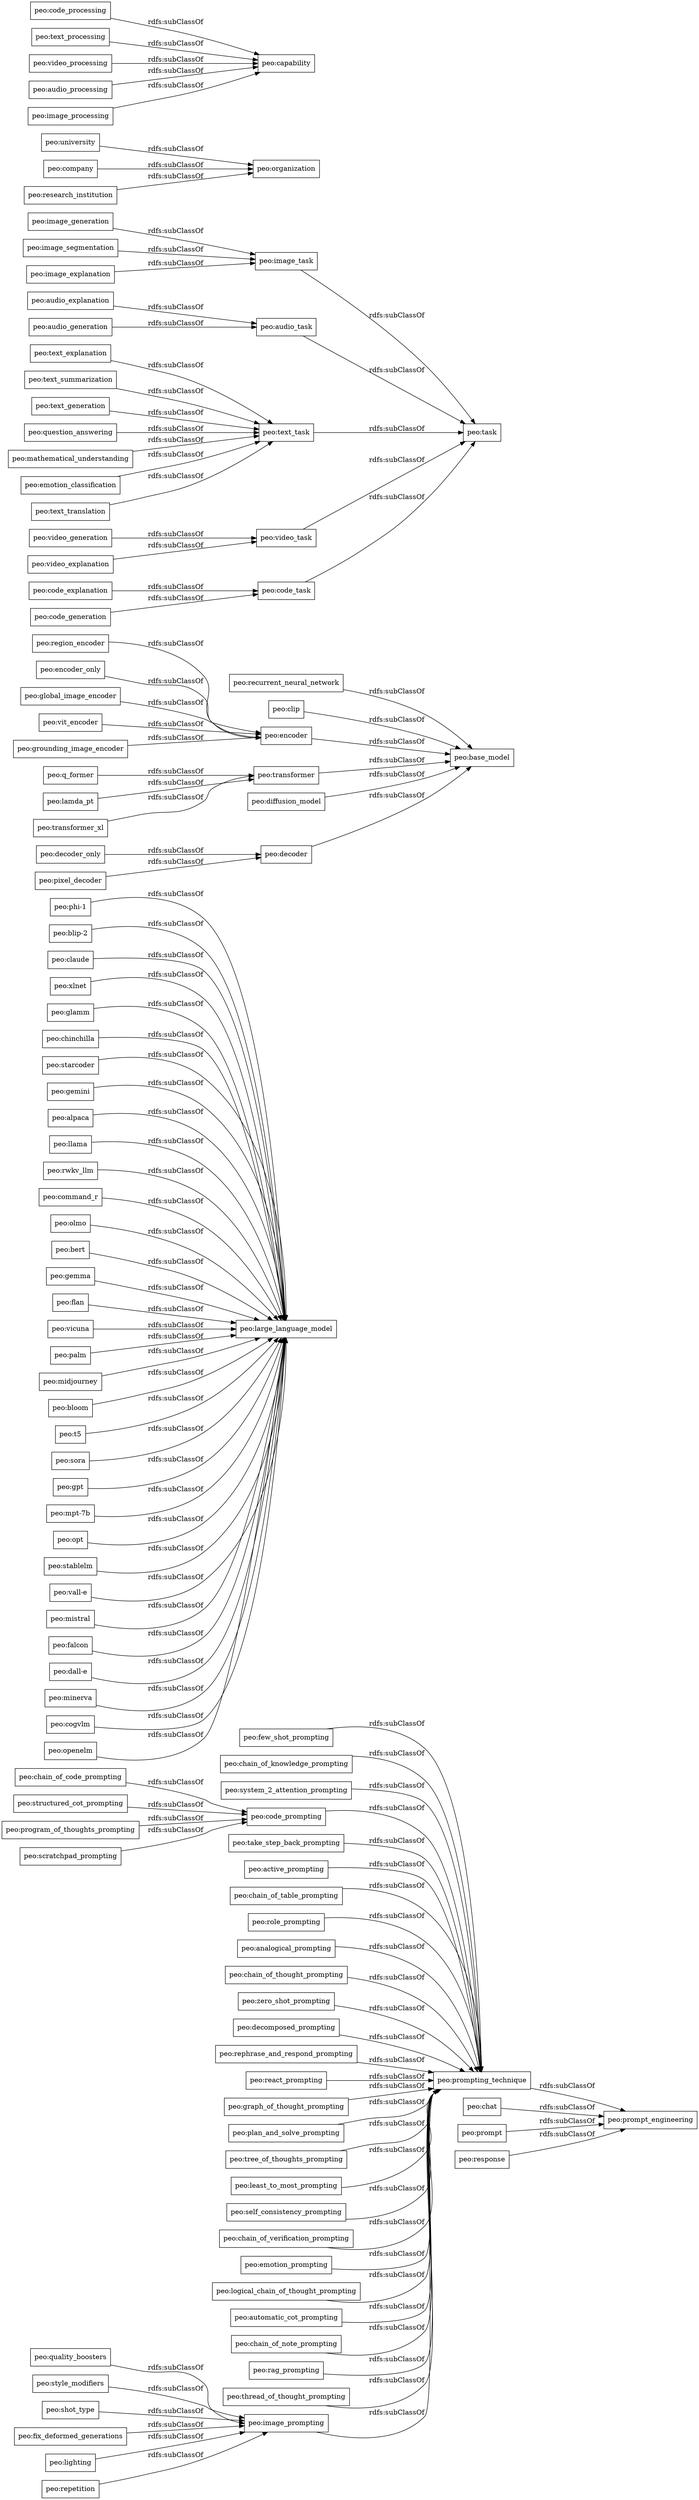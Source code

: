 digraph ar2dtool_diagram { 
rankdir=LR;
size="1000"
node [shape = rectangle, color="black"]; "peo:few_shot_prompting" "peo:chain_of_knowledge_prompting" "peo:phi-1" "peo:blip-2" "peo:quality_boosters" "peo:decoder" "peo:code_task" "peo:region_encoder" "peo:claude" "peo:xlnet" "peo:video_generation" "peo:glamm" "peo:text_explanation" "peo:chinchilla" "peo:style_modifiers" "peo:encoder_only" "peo:system_2_attention_prompting" "peo:code_prompting" "peo:chain_of_code_prompting" "peo:starcoder" "peo:organization" "peo:code_processing" "peo:q_former" "peo:global_image_encoder" "peo:gemini" "peo:take_step_back_prompting" "peo:image_task" "peo:alpaca" "peo:prompt_engineering" "peo:active_prompting" "peo:chain_of_table_prompting" "peo:role_prompting" "peo:analogical_prompting" "peo:chain_of_thought_prompting" "peo:llama" "peo:zero_shot_prompting" "peo:text_summarization" "peo:rwkv_llm" "peo:command_r" "peo:decomposed_prompting" "peo:recurrent_neural_network" "peo:chat" "peo:olmo" "peo:bert" "peo:audio_task" "peo:clip" "peo:text_generation" "peo:text_task" "peo:code_explanation" "peo:video_task" "peo:code_generation" "peo:gemma" "peo:image_generation" "peo:flan" "peo:encoder" "peo:text_processing" "peo:audio_explanation" "peo:rephrase_and_respond_prompting" "peo:lamda_pt" "peo:university" "peo:react_prompting" "peo:graph_of_thought_prompting" "peo:prompting_technique" "peo:plan_and_solve_prompting" "peo:company" "peo:tree_of_thoughts_prompting" "peo:video_explanation" "peo:structured_cot_prompting" "peo:transformer_xl" "peo:vit_encoder" "peo:shot_type" "peo:question_answering" "peo:least_to_most_prompting" "peo:vicuna" "peo:decoder_only" "peo:image_segmentation" "peo:mathematical_understanding" "peo:palm" "peo:task" "peo:midjourney" "peo:bloom" "peo:t5" "peo:grounding_image_encoder" "peo:fix_deformed_generations" "peo:transformer" "peo:self_consistency_prompting" "peo:capability" "peo:lighting" "peo:sora" "peo:program_of_thoughts_prompting" "peo:video_processing" "peo:gpt" "peo:scratchpad_prompting" "peo:chain_of_verification_prompting" "peo:emotion_prompting" "peo:pixel_decoder" "peo:mpt-7b" "peo:audio_processing" "peo:opt" "peo:prompt" "peo:stablelm" "peo:logical_chain_of_thought_prompting" "peo:vall-e" "peo:automatic_cot_prompting" "peo:base_model" "peo:mistral" "peo:audio_generation" "peo:falcon" "peo:image_explanation" "peo:chain_of_note_prompting" "peo:diffusion_model" "peo:large_language_model" "peo:dall-e" "peo:minerva" "peo:cogvlm" "peo:rag_prompting" "peo:image_processing" "peo:emotion_classification" "peo:text_translation" "peo:repetition" "peo:thread_of_thought_prompting" "peo:image_prompting" "peo:research_institution" "peo:response" "peo:openelm" ; /*classes style*/
	"peo:vall-e" -> "peo:large_language_model" [ label = "rdfs:subClassOf" ];
	"peo:emotion_prompting" -> "peo:prompting_technique" [ label = "rdfs:subClassOf" ];
	"peo:repetition" -> "peo:image_prompting" [ label = "rdfs:subClassOf" ];
	"peo:university" -> "peo:organization" [ label = "rdfs:subClassOf" ];
	"peo:company" -> "peo:organization" [ label = "rdfs:subClassOf" ];
	"peo:encoder" -> "peo:base_model" [ label = "rdfs:subClassOf" ];
	"peo:least_to_most_prompting" -> "peo:prompting_technique" [ label = "rdfs:subClassOf" ];
	"peo:structured_cot_prompting" -> "peo:code_prompting" [ label = "rdfs:subClassOf" ];
	"peo:midjourney" -> "peo:large_language_model" [ label = "rdfs:subClassOf" ];
	"peo:role_prompting" -> "peo:prompting_technique" [ label = "rdfs:subClassOf" ];
	"peo:video_explanation" -> "peo:video_task" [ label = "rdfs:subClassOf" ];
	"peo:code_explanation" -> "peo:code_task" [ label = "rdfs:subClassOf" ];
	"peo:lighting" -> "peo:image_prompting" [ label = "rdfs:subClassOf" ];
	"peo:chain_of_thought_prompting" -> "peo:prompting_technique" [ label = "rdfs:subClassOf" ];
	"peo:stablelm" -> "peo:large_language_model" [ label = "rdfs:subClassOf" ];
	"peo:chain_of_verification_prompting" -> "peo:prompting_technique" [ label = "rdfs:subClassOf" ];
	"peo:react_prompting" -> "peo:prompting_technique" [ label = "rdfs:subClassOf" ];
	"peo:video_processing" -> "peo:capability" [ label = "rdfs:subClassOf" ];
	"peo:chain_of_table_prompting" -> "peo:prompting_technique" [ label = "rdfs:subClassOf" ];
	"peo:grounding_image_encoder" -> "peo:encoder" [ label = "rdfs:subClassOf" ];
	"peo:text_processing" -> "peo:capability" [ label = "rdfs:subClassOf" ];
	"peo:starcoder" -> "peo:large_language_model" [ label = "rdfs:subClassOf" ];
	"peo:text_task" -> "peo:task" [ label = "rdfs:subClassOf" ];
	"peo:gemma" -> "peo:large_language_model" [ label = "rdfs:subClassOf" ];
	"peo:question_answering" -> "peo:text_task" [ label = "rdfs:subClassOf" ];
	"peo:rag_prompting" -> "peo:prompting_technique" [ label = "rdfs:subClassOf" ];
	"peo:logical_chain_of_thought_prompting" -> "peo:prompting_technique" [ label = "rdfs:subClassOf" ];
	"peo:recurrent_neural_network" -> "peo:base_model" [ label = "rdfs:subClassOf" ];
	"peo:mathematical_understanding" -> "peo:text_task" [ label = "rdfs:subClassOf" ];
	"peo:transformer" -> "peo:base_model" [ label = "rdfs:subClassOf" ];
	"peo:prompt" -> "peo:prompt_engineering" [ label = "rdfs:subClassOf" ];
	"peo:program_of_thoughts_prompting" -> "peo:code_prompting" [ label = "rdfs:subClassOf" ];
	"peo:minerva" -> "peo:large_language_model" [ label = "rdfs:subClassOf" ];
	"peo:sora" -> "peo:large_language_model" [ label = "rdfs:subClassOf" ];
	"peo:code_processing" -> "peo:capability" [ label = "rdfs:subClassOf" ];
	"peo:global_image_encoder" -> "peo:encoder" [ label = "rdfs:subClassOf" ];
	"peo:opt" -> "peo:large_language_model" [ label = "rdfs:subClassOf" ];
	"peo:response" -> "peo:prompt_engineering" [ label = "rdfs:subClassOf" ];
	"peo:emotion_classification" -> "peo:text_task" [ label = "rdfs:subClassOf" ];
	"peo:clip" -> "peo:base_model" [ label = "rdfs:subClassOf" ];
	"peo:mistral" -> "peo:large_language_model" [ label = "rdfs:subClassOf" ];
	"peo:t5" -> "peo:large_language_model" [ label = "rdfs:subClassOf" ];
	"peo:self_consistency_prompting" -> "peo:prompting_technique" [ label = "rdfs:subClassOf" ];
	"peo:phi-1" -> "peo:large_language_model" [ label = "rdfs:subClassOf" ];
	"peo:graph_of_thought_prompting" -> "peo:prompting_technique" [ label = "rdfs:subClassOf" ];
	"peo:chat" -> "peo:prompt_engineering" [ label = "rdfs:subClassOf" ];
	"peo:prompting_technique" -> "peo:prompt_engineering" [ label = "rdfs:subClassOf" ];
	"peo:automatic_cot_prompting" -> "peo:prompting_technique" [ label = "rdfs:subClassOf" ];
	"peo:bloom" -> "peo:large_language_model" [ label = "rdfs:subClassOf" ];
	"peo:chinchilla" -> "peo:large_language_model" [ label = "rdfs:subClassOf" ];
	"peo:code_task" -> "peo:task" [ label = "rdfs:subClassOf" ];
	"peo:research_institution" -> "peo:organization" [ label = "rdfs:subClassOf" ];
	"peo:diffusion_model" -> "peo:base_model" [ label = "rdfs:subClassOf" ];
	"peo:scratchpad_prompting" -> "peo:code_prompting" [ label = "rdfs:subClassOf" ];
	"peo:rephrase_and_respond_prompting" -> "peo:prompting_technique" [ label = "rdfs:subClassOf" ];
	"peo:code_generation" -> "peo:code_task" [ label = "rdfs:subClassOf" ];
	"peo:claude" -> "peo:large_language_model" [ label = "rdfs:subClassOf" ];
	"peo:decomposed_prompting" -> "peo:prompting_technique" [ label = "rdfs:subClassOf" ];
	"peo:image_processing" -> "peo:capability" [ label = "rdfs:subClassOf" ];
	"peo:text_summarization" -> "peo:text_task" [ label = "rdfs:subClassOf" ];
	"peo:command_r" -> "peo:large_language_model" [ label = "rdfs:subClassOf" ];
	"peo:shot_type" -> "peo:image_prompting" [ label = "rdfs:subClassOf" ];
	"peo:tree_of_thoughts_prompting" -> "peo:prompting_technique" [ label = "rdfs:subClassOf" ];
	"peo:lamda_pt" -> "peo:transformer" [ label = "rdfs:subClassOf" ];
	"peo:alpaca" -> "peo:large_language_model" [ label = "rdfs:subClassOf" ];
	"peo:text_explanation" -> "peo:text_task" [ label = "rdfs:subClassOf" ];
	"peo:plan_and_solve_prompting" -> "peo:prompting_technique" [ label = "rdfs:subClassOf" ];
	"peo:region_encoder" -> "peo:encoder" [ label = "rdfs:subClassOf" ];
	"peo:dall-e" -> "peo:large_language_model" [ label = "rdfs:subClassOf" ];
	"peo:video_generation" -> "peo:video_task" [ label = "rdfs:subClassOf" ];
	"peo:falcon" -> "peo:large_language_model" [ label = "rdfs:subClassOf" ];
	"peo:text_generation" -> "peo:text_task" [ label = "rdfs:subClassOf" ];
	"peo:openelm" -> "peo:large_language_model" [ label = "rdfs:subClassOf" ];
	"peo:gemini" -> "peo:large_language_model" [ label = "rdfs:subClassOf" ];
	"peo:gpt" -> "peo:large_language_model" [ label = "rdfs:subClassOf" ];
	"peo:image_prompting" -> "peo:prompting_technique" [ label = "rdfs:subClassOf" ];
	"peo:analogical_prompting" -> "peo:prompting_technique" [ label = "rdfs:subClassOf" ];
	"peo:audio_task" -> "peo:task" [ label = "rdfs:subClassOf" ];
	"peo:few_shot_prompting" -> "peo:prompting_technique" [ label = "rdfs:subClassOf" ];
	"peo:image_task" -> "peo:task" [ label = "rdfs:subClassOf" ];
	"peo:olmo" -> "peo:large_language_model" [ label = "rdfs:subClassOf" ];
	"peo:code_prompting" -> "peo:prompting_technique" [ label = "rdfs:subClassOf" ];
	"peo:blip-2" -> "peo:large_language_model" [ label = "rdfs:subClassOf" ];
	"peo:video_task" -> "peo:task" [ label = "rdfs:subClassOf" ];
	"peo:fix_deformed_generations" -> "peo:image_prompting" [ label = "rdfs:subClassOf" ];
	"peo:image_segmentation" -> "peo:image_task" [ label = "rdfs:subClassOf" ];
	"peo:audio_processing" -> "peo:capability" [ label = "rdfs:subClassOf" ];
	"peo:mpt-7b" -> "peo:large_language_model" [ label = "rdfs:subClassOf" ];
	"peo:cogvlm" -> "peo:large_language_model" [ label = "rdfs:subClassOf" ];
	"peo:glamm" -> "peo:large_language_model" [ label = "rdfs:subClassOf" ];
	"peo:palm" -> "peo:large_language_model" [ label = "rdfs:subClassOf" ];
	"peo:rwkv_llm" -> "peo:large_language_model" [ label = "rdfs:subClassOf" ];
	"peo:chain_of_note_prompting" -> "peo:prompting_technique" [ label = "rdfs:subClassOf" ];
	"peo:xlnet" -> "peo:large_language_model" [ label = "rdfs:subClassOf" ];
	"peo:decoder_only" -> "peo:decoder" [ label = "rdfs:subClassOf" ];
	"peo:audio_explanation" -> "peo:audio_task" [ label = "rdfs:subClassOf" ];
	"peo:quality_boosters" -> "peo:image_prompting" [ label = "rdfs:subClassOf" ];
	"peo:thread_of_thought_prompting" -> "peo:prompting_technique" [ label = "rdfs:subClassOf" ];
	"peo:style_modifiers" -> "peo:image_prompting" [ label = "rdfs:subClassOf" ];
	"peo:encoder_only" -> "peo:encoder" [ label = "rdfs:subClassOf" ];
	"peo:q_former" -> "peo:transformer" [ label = "rdfs:subClassOf" ];
	"peo:vicuna" -> "peo:large_language_model" [ label = "rdfs:subClassOf" ];
	"peo:transformer_xl" -> "peo:transformer" [ label = "rdfs:subClassOf" ];
	"peo:vit_encoder" -> "peo:encoder" [ label = "rdfs:subClassOf" ];
	"peo:active_prompting" -> "peo:prompting_technique" [ label = "rdfs:subClassOf" ];
	"peo:decoder" -> "peo:base_model" [ label = "rdfs:subClassOf" ];
	"peo:chain_of_knowledge_prompting" -> "peo:prompting_technique" [ label = "rdfs:subClassOf" ];
	"peo:system_2_attention_prompting" -> "peo:prompting_technique" [ label = "rdfs:subClassOf" ];
	"peo:audio_generation" -> "peo:audio_task" [ label = "rdfs:subClassOf" ];
	"peo:image_generation" -> "peo:image_task" [ label = "rdfs:subClassOf" ];
	"peo:text_translation" -> "peo:text_task" [ label = "rdfs:subClassOf" ];
	"peo:image_explanation" -> "peo:image_task" [ label = "rdfs:subClassOf" ];
	"peo:bert" -> "peo:large_language_model" [ label = "rdfs:subClassOf" ];
	"peo:chain_of_code_prompting" -> "peo:code_prompting" [ label = "rdfs:subClassOf" ];
	"peo:pixel_decoder" -> "peo:decoder" [ label = "rdfs:subClassOf" ];
	"peo:llama" -> "peo:large_language_model" [ label = "rdfs:subClassOf" ];
	"peo:take_step_back_prompting" -> "peo:prompting_technique" [ label = "rdfs:subClassOf" ];
	"peo:flan" -> "peo:large_language_model" [ label = "rdfs:subClassOf" ];
	"peo:zero_shot_prompting" -> "peo:prompting_technique" [ label = "rdfs:subClassOf" ];

}
